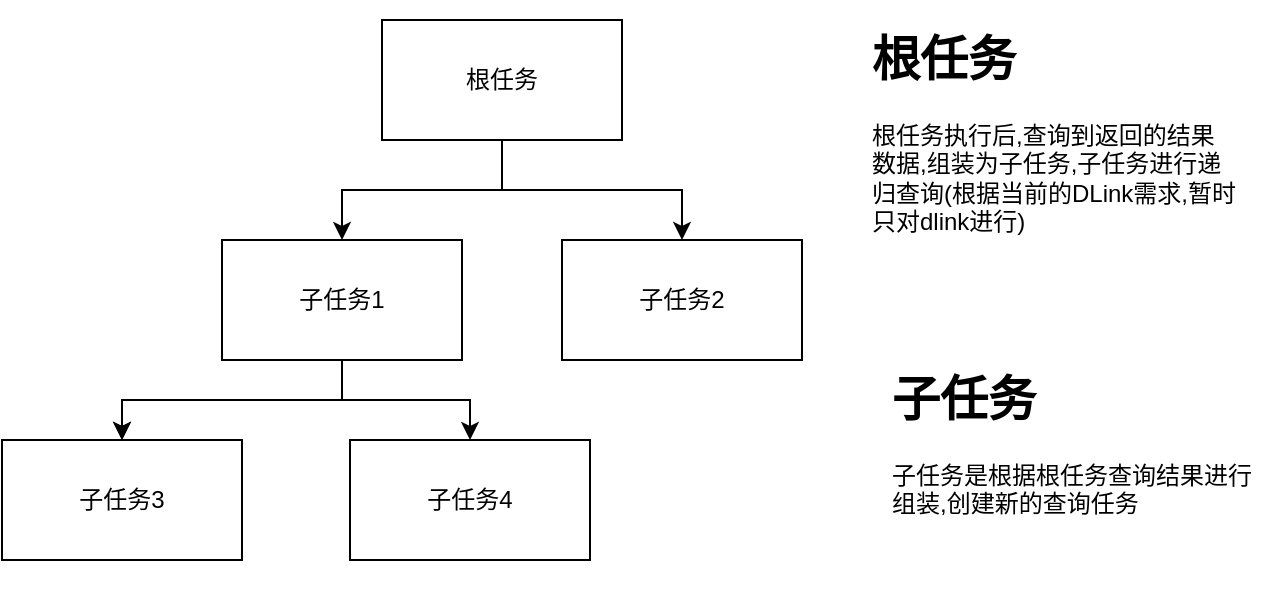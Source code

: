 <mxfile version="20.2.3" type="github">
  <diagram id="hUTSywVGC1q6C7QXUYCx" name="第 1 页">
    <mxGraphModel dx="1422" dy="800" grid="1" gridSize="10" guides="1" tooltips="1" connect="1" arrows="1" fold="1" page="1" pageScale="1" pageWidth="827" pageHeight="1169" math="0" shadow="0">
      <root>
        <mxCell id="0" />
        <mxCell id="1" parent="0" />
        <mxCell id="wzwHOWVhJwRJv5V0Fny8-3" value="" style="edgeStyle=orthogonalEdgeStyle;rounded=0;orthogonalLoop=1;jettySize=auto;html=1;" edge="1" parent="1" source="wzwHOWVhJwRJv5V0Fny8-1" target="wzwHOWVhJwRJv5V0Fny8-2">
          <mxGeometry relative="1" as="geometry" />
        </mxCell>
        <mxCell id="wzwHOWVhJwRJv5V0Fny8-5" value="" style="edgeStyle=orthogonalEdgeStyle;rounded=0;orthogonalLoop=1;jettySize=auto;html=1;" edge="1" parent="1" source="wzwHOWVhJwRJv5V0Fny8-1" target="wzwHOWVhJwRJv5V0Fny8-4">
          <mxGeometry relative="1" as="geometry" />
        </mxCell>
        <mxCell id="wzwHOWVhJwRJv5V0Fny8-1" value="根任务" style="rounded=0;whiteSpace=wrap;html=1;" vertex="1" parent="1">
          <mxGeometry x="310" y="30" width="120" height="60" as="geometry" />
        </mxCell>
        <mxCell id="wzwHOWVhJwRJv5V0Fny8-7" value="" style="edgeStyle=orthogonalEdgeStyle;rounded=0;orthogonalLoop=1;jettySize=auto;html=1;" edge="1" parent="1" source="wzwHOWVhJwRJv5V0Fny8-2" target="wzwHOWVhJwRJv5V0Fny8-6">
          <mxGeometry relative="1" as="geometry" />
        </mxCell>
        <mxCell id="wzwHOWVhJwRJv5V0Fny8-8" value="" style="edgeStyle=orthogonalEdgeStyle;rounded=0;orthogonalLoop=1;jettySize=auto;html=1;" edge="1" parent="1" source="wzwHOWVhJwRJv5V0Fny8-2" target="wzwHOWVhJwRJv5V0Fny8-6">
          <mxGeometry relative="1" as="geometry" />
        </mxCell>
        <mxCell id="wzwHOWVhJwRJv5V0Fny8-10" value="" style="edgeStyle=orthogonalEdgeStyle;rounded=0;orthogonalLoop=1;jettySize=auto;html=1;" edge="1" parent="1" source="wzwHOWVhJwRJv5V0Fny8-2" target="wzwHOWVhJwRJv5V0Fny8-9">
          <mxGeometry relative="1" as="geometry" />
        </mxCell>
        <mxCell id="wzwHOWVhJwRJv5V0Fny8-2" value="子任务1" style="rounded=0;whiteSpace=wrap;html=1;" vertex="1" parent="1">
          <mxGeometry x="230" y="140" width="120" height="60" as="geometry" />
        </mxCell>
        <mxCell id="wzwHOWVhJwRJv5V0Fny8-4" value="子任务2" style="rounded=0;whiteSpace=wrap;html=1;" vertex="1" parent="1">
          <mxGeometry x="400" y="140" width="120" height="60" as="geometry" />
        </mxCell>
        <mxCell id="wzwHOWVhJwRJv5V0Fny8-6" value="子任务3" style="rounded=0;whiteSpace=wrap;html=1;" vertex="1" parent="1">
          <mxGeometry x="120" y="240" width="120" height="60" as="geometry" />
        </mxCell>
        <mxCell id="wzwHOWVhJwRJv5V0Fny8-9" value="子任务4" style="rounded=0;whiteSpace=wrap;html=1;" vertex="1" parent="1">
          <mxGeometry x="294" y="240" width="120" height="60" as="geometry" />
        </mxCell>
        <mxCell id="wzwHOWVhJwRJv5V0Fny8-12" value="&lt;h1&gt;根任务&lt;/h1&gt;&lt;p&gt;根任务执行后,查询到返回的结果数据,组装为子任务,子任务进行递归查询(根据当前的DLink需求,暂时只对dlink进行)&lt;/p&gt;" style="text;html=1;strokeColor=none;fillColor=none;spacing=5;spacingTop=-20;whiteSpace=wrap;overflow=hidden;rounded=0;" vertex="1" parent="1">
          <mxGeometry x="550" y="30" width="190" height="120" as="geometry" />
        </mxCell>
        <mxCell id="wzwHOWVhJwRJv5V0Fny8-13" value="&lt;h1&gt;子任务&lt;/h1&gt;&lt;p&gt;子任务是根据根任务查询结果进行组装,创建新的查询任务&lt;/p&gt;" style="text;html=1;strokeColor=none;fillColor=none;spacing=5;spacingTop=-20;whiteSpace=wrap;overflow=hidden;rounded=0;" vertex="1" parent="1">
          <mxGeometry x="560" y="200" width="190" height="120" as="geometry" />
        </mxCell>
      </root>
    </mxGraphModel>
  </diagram>
</mxfile>
